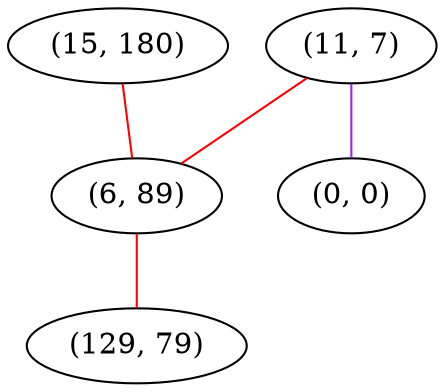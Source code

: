 graph "" {
"(15, 180)";
"(11, 7)";
"(6, 89)";
"(0, 0)";
"(129, 79)";
"(15, 180)" -- "(6, 89)"  [color=red, key=0, weight=1];
"(11, 7)" -- "(6, 89)"  [color=red, key=0, weight=1];
"(11, 7)" -- "(0, 0)"  [color=purple, key=0, weight=4];
"(6, 89)" -- "(129, 79)"  [color=red, key=0, weight=1];
}
